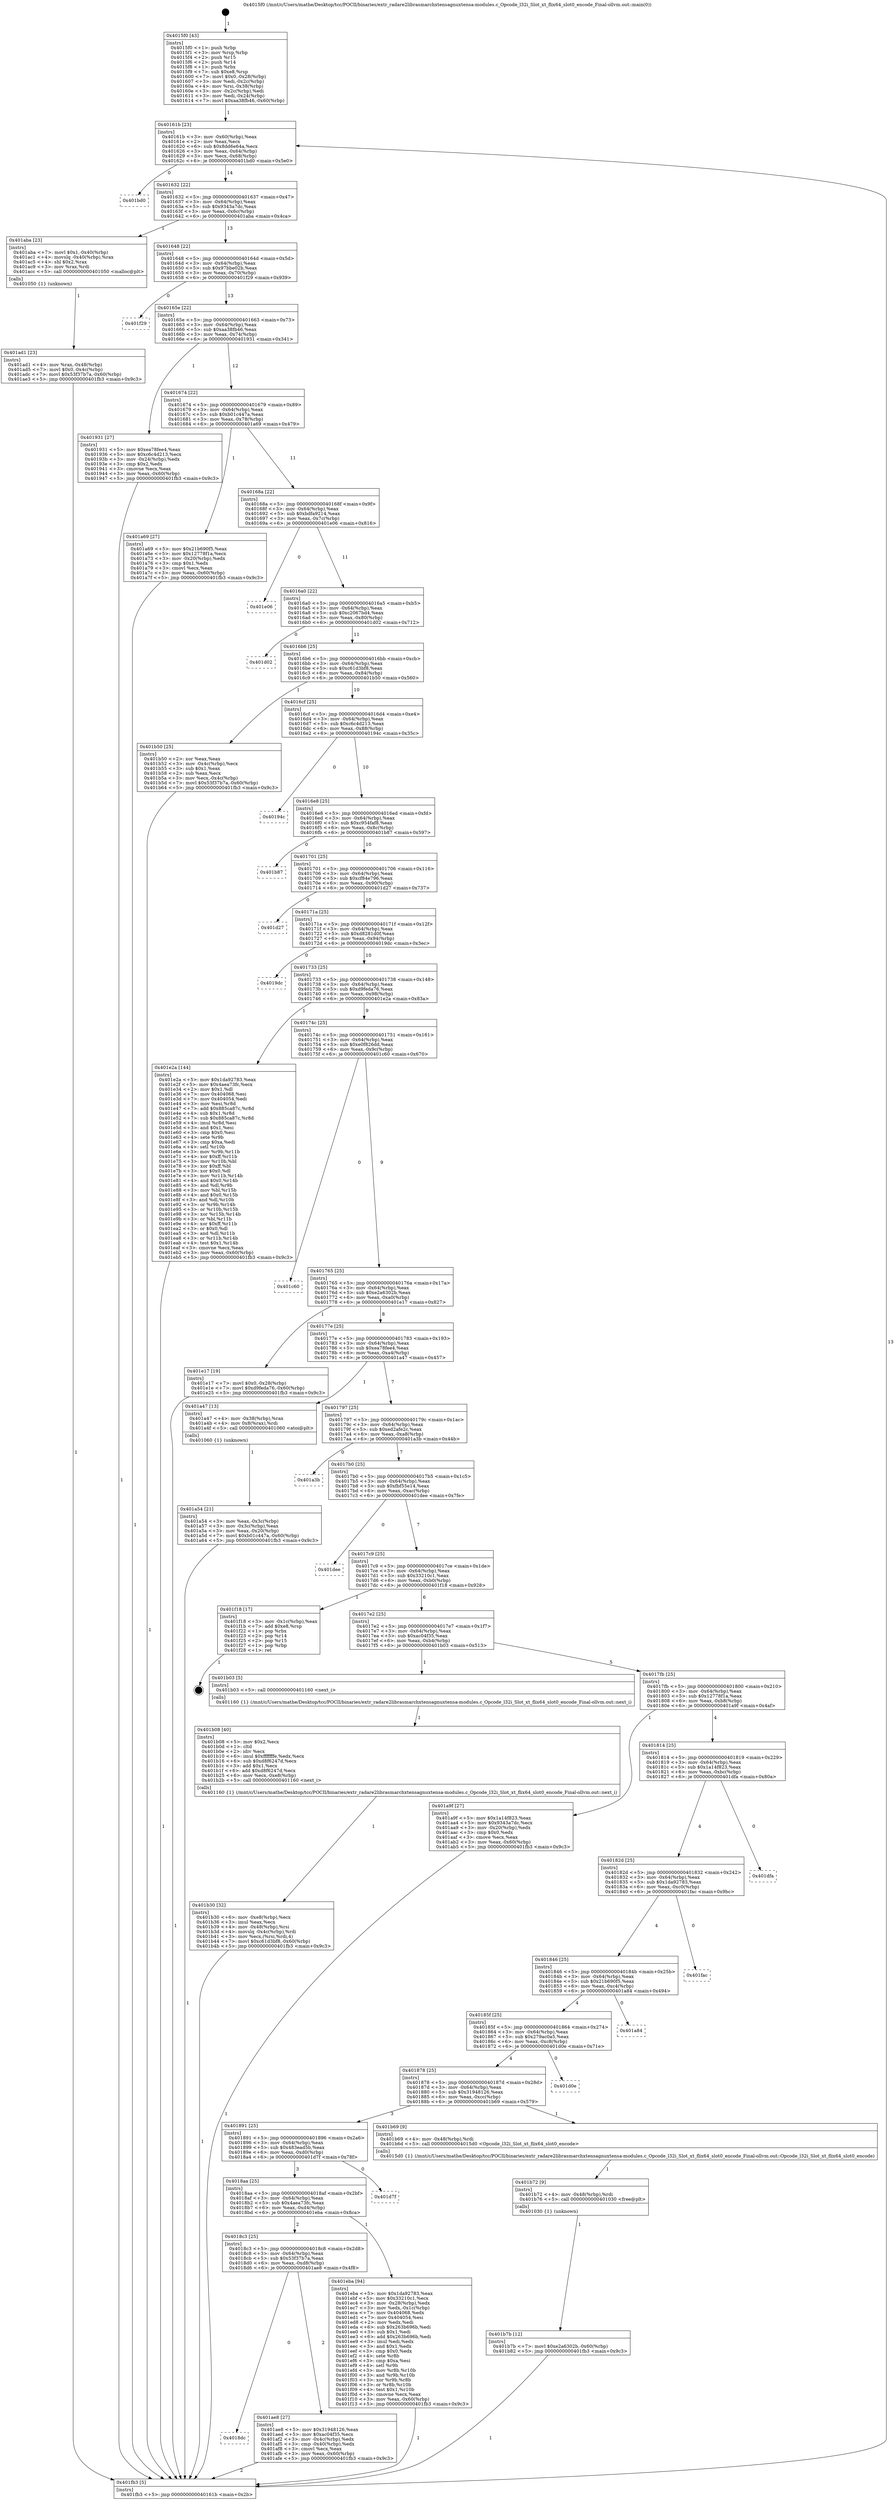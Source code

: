 digraph "0x4015f0" {
  label = "0x4015f0 (/mnt/c/Users/mathe/Desktop/tcc/POCII/binaries/extr_radare2librasmarchxtensagnuxtensa-modules.c_Opcode_l32i_Slot_xt_flix64_slot0_encode_Final-ollvm.out::main(0))"
  labelloc = "t"
  node[shape=record]

  Entry [label="",width=0.3,height=0.3,shape=circle,fillcolor=black,style=filled]
  "0x40161b" [label="{
     0x40161b [23]\l
     | [instrs]\l
     &nbsp;&nbsp;0x40161b \<+3\>: mov -0x60(%rbp),%eax\l
     &nbsp;&nbsp;0x40161e \<+2\>: mov %eax,%ecx\l
     &nbsp;&nbsp;0x401620 \<+6\>: sub $0x8dd6e64a,%ecx\l
     &nbsp;&nbsp;0x401626 \<+3\>: mov %eax,-0x64(%rbp)\l
     &nbsp;&nbsp;0x401629 \<+3\>: mov %ecx,-0x68(%rbp)\l
     &nbsp;&nbsp;0x40162c \<+6\>: je 0000000000401bd0 \<main+0x5e0\>\l
  }"]
  "0x401bd0" [label="{
     0x401bd0\l
  }", style=dashed]
  "0x401632" [label="{
     0x401632 [22]\l
     | [instrs]\l
     &nbsp;&nbsp;0x401632 \<+5\>: jmp 0000000000401637 \<main+0x47\>\l
     &nbsp;&nbsp;0x401637 \<+3\>: mov -0x64(%rbp),%eax\l
     &nbsp;&nbsp;0x40163a \<+5\>: sub $0x9343a7dc,%eax\l
     &nbsp;&nbsp;0x40163f \<+3\>: mov %eax,-0x6c(%rbp)\l
     &nbsp;&nbsp;0x401642 \<+6\>: je 0000000000401aba \<main+0x4ca\>\l
  }"]
  Exit [label="",width=0.3,height=0.3,shape=circle,fillcolor=black,style=filled,peripheries=2]
  "0x401aba" [label="{
     0x401aba [23]\l
     | [instrs]\l
     &nbsp;&nbsp;0x401aba \<+7\>: movl $0x1,-0x40(%rbp)\l
     &nbsp;&nbsp;0x401ac1 \<+4\>: movslq -0x40(%rbp),%rax\l
     &nbsp;&nbsp;0x401ac5 \<+4\>: shl $0x2,%rax\l
     &nbsp;&nbsp;0x401ac9 \<+3\>: mov %rax,%rdi\l
     &nbsp;&nbsp;0x401acc \<+5\>: call 0000000000401050 \<malloc@plt\>\l
     | [calls]\l
     &nbsp;&nbsp;0x401050 \{1\} (unknown)\l
  }"]
  "0x401648" [label="{
     0x401648 [22]\l
     | [instrs]\l
     &nbsp;&nbsp;0x401648 \<+5\>: jmp 000000000040164d \<main+0x5d\>\l
     &nbsp;&nbsp;0x40164d \<+3\>: mov -0x64(%rbp),%eax\l
     &nbsp;&nbsp;0x401650 \<+5\>: sub $0x97bbe02b,%eax\l
     &nbsp;&nbsp;0x401655 \<+3\>: mov %eax,-0x70(%rbp)\l
     &nbsp;&nbsp;0x401658 \<+6\>: je 0000000000401f29 \<main+0x939\>\l
  }"]
  "0x401b7b" [label="{
     0x401b7b [12]\l
     | [instrs]\l
     &nbsp;&nbsp;0x401b7b \<+7\>: movl $0xe2a6302b,-0x60(%rbp)\l
     &nbsp;&nbsp;0x401b82 \<+5\>: jmp 0000000000401fb3 \<main+0x9c3\>\l
  }"]
  "0x401f29" [label="{
     0x401f29\l
  }", style=dashed]
  "0x40165e" [label="{
     0x40165e [22]\l
     | [instrs]\l
     &nbsp;&nbsp;0x40165e \<+5\>: jmp 0000000000401663 \<main+0x73\>\l
     &nbsp;&nbsp;0x401663 \<+3\>: mov -0x64(%rbp),%eax\l
     &nbsp;&nbsp;0x401666 \<+5\>: sub $0xaa38fb46,%eax\l
     &nbsp;&nbsp;0x40166b \<+3\>: mov %eax,-0x74(%rbp)\l
     &nbsp;&nbsp;0x40166e \<+6\>: je 0000000000401931 \<main+0x341\>\l
  }"]
  "0x401b72" [label="{
     0x401b72 [9]\l
     | [instrs]\l
     &nbsp;&nbsp;0x401b72 \<+4\>: mov -0x48(%rbp),%rdi\l
     &nbsp;&nbsp;0x401b76 \<+5\>: call 0000000000401030 \<free@plt\>\l
     | [calls]\l
     &nbsp;&nbsp;0x401030 \{1\} (unknown)\l
  }"]
  "0x401931" [label="{
     0x401931 [27]\l
     | [instrs]\l
     &nbsp;&nbsp;0x401931 \<+5\>: mov $0xea78fee4,%eax\l
     &nbsp;&nbsp;0x401936 \<+5\>: mov $0xc6c4d213,%ecx\l
     &nbsp;&nbsp;0x40193b \<+3\>: mov -0x24(%rbp),%edx\l
     &nbsp;&nbsp;0x40193e \<+3\>: cmp $0x2,%edx\l
     &nbsp;&nbsp;0x401941 \<+3\>: cmovne %ecx,%eax\l
     &nbsp;&nbsp;0x401944 \<+3\>: mov %eax,-0x60(%rbp)\l
     &nbsp;&nbsp;0x401947 \<+5\>: jmp 0000000000401fb3 \<main+0x9c3\>\l
  }"]
  "0x401674" [label="{
     0x401674 [22]\l
     | [instrs]\l
     &nbsp;&nbsp;0x401674 \<+5\>: jmp 0000000000401679 \<main+0x89\>\l
     &nbsp;&nbsp;0x401679 \<+3\>: mov -0x64(%rbp),%eax\l
     &nbsp;&nbsp;0x40167c \<+5\>: sub $0xb01c447a,%eax\l
     &nbsp;&nbsp;0x401681 \<+3\>: mov %eax,-0x78(%rbp)\l
     &nbsp;&nbsp;0x401684 \<+6\>: je 0000000000401a69 \<main+0x479\>\l
  }"]
  "0x401fb3" [label="{
     0x401fb3 [5]\l
     | [instrs]\l
     &nbsp;&nbsp;0x401fb3 \<+5\>: jmp 000000000040161b \<main+0x2b\>\l
  }"]
  "0x4015f0" [label="{
     0x4015f0 [43]\l
     | [instrs]\l
     &nbsp;&nbsp;0x4015f0 \<+1\>: push %rbp\l
     &nbsp;&nbsp;0x4015f1 \<+3\>: mov %rsp,%rbp\l
     &nbsp;&nbsp;0x4015f4 \<+2\>: push %r15\l
     &nbsp;&nbsp;0x4015f6 \<+2\>: push %r14\l
     &nbsp;&nbsp;0x4015f8 \<+1\>: push %rbx\l
     &nbsp;&nbsp;0x4015f9 \<+7\>: sub $0xe8,%rsp\l
     &nbsp;&nbsp;0x401600 \<+7\>: movl $0x0,-0x28(%rbp)\l
     &nbsp;&nbsp;0x401607 \<+3\>: mov %edi,-0x2c(%rbp)\l
     &nbsp;&nbsp;0x40160a \<+4\>: mov %rsi,-0x38(%rbp)\l
     &nbsp;&nbsp;0x40160e \<+3\>: mov -0x2c(%rbp),%edi\l
     &nbsp;&nbsp;0x401611 \<+3\>: mov %edi,-0x24(%rbp)\l
     &nbsp;&nbsp;0x401614 \<+7\>: movl $0xaa38fb46,-0x60(%rbp)\l
  }"]
  "0x401b30" [label="{
     0x401b30 [32]\l
     | [instrs]\l
     &nbsp;&nbsp;0x401b30 \<+6\>: mov -0xe8(%rbp),%ecx\l
     &nbsp;&nbsp;0x401b36 \<+3\>: imul %eax,%ecx\l
     &nbsp;&nbsp;0x401b39 \<+4\>: mov -0x48(%rbp),%rsi\l
     &nbsp;&nbsp;0x401b3d \<+4\>: movslq -0x4c(%rbp),%rdi\l
     &nbsp;&nbsp;0x401b41 \<+3\>: mov %ecx,(%rsi,%rdi,4)\l
     &nbsp;&nbsp;0x401b44 \<+7\>: movl $0xc61d3bf8,-0x60(%rbp)\l
     &nbsp;&nbsp;0x401b4b \<+5\>: jmp 0000000000401fb3 \<main+0x9c3\>\l
  }"]
  "0x401a69" [label="{
     0x401a69 [27]\l
     | [instrs]\l
     &nbsp;&nbsp;0x401a69 \<+5\>: mov $0x21b690f5,%eax\l
     &nbsp;&nbsp;0x401a6e \<+5\>: mov $0x12778f1a,%ecx\l
     &nbsp;&nbsp;0x401a73 \<+3\>: mov -0x20(%rbp),%edx\l
     &nbsp;&nbsp;0x401a76 \<+3\>: cmp $0x1,%edx\l
     &nbsp;&nbsp;0x401a79 \<+3\>: cmovl %ecx,%eax\l
     &nbsp;&nbsp;0x401a7c \<+3\>: mov %eax,-0x60(%rbp)\l
     &nbsp;&nbsp;0x401a7f \<+5\>: jmp 0000000000401fb3 \<main+0x9c3\>\l
  }"]
  "0x40168a" [label="{
     0x40168a [22]\l
     | [instrs]\l
     &nbsp;&nbsp;0x40168a \<+5\>: jmp 000000000040168f \<main+0x9f\>\l
     &nbsp;&nbsp;0x40168f \<+3\>: mov -0x64(%rbp),%eax\l
     &nbsp;&nbsp;0x401692 \<+5\>: sub $0xbdfa9214,%eax\l
     &nbsp;&nbsp;0x401697 \<+3\>: mov %eax,-0x7c(%rbp)\l
     &nbsp;&nbsp;0x40169a \<+6\>: je 0000000000401e06 \<main+0x816\>\l
  }"]
  "0x401b08" [label="{
     0x401b08 [40]\l
     | [instrs]\l
     &nbsp;&nbsp;0x401b08 \<+5\>: mov $0x2,%ecx\l
     &nbsp;&nbsp;0x401b0d \<+1\>: cltd\l
     &nbsp;&nbsp;0x401b0e \<+2\>: idiv %ecx\l
     &nbsp;&nbsp;0x401b10 \<+6\>: imul $0xfffffffe,%edx,%ecx\l
     &nbsp;&nbsp;0x401b16 \<+6\>: sub $0xd8f6247d,%ecx\l
     &nbsp;&nbsp;0x401b1c \<+3\>: add $0x1,%ecx\l
     &nbsp;&nbsp;0x401b1f \<+6\>: add $0xd8f6247d,%ecx\l
     &nbsp;&nbsp;0x401b25 \<+6\>: mov %ecx,-0xe8(%rbp)\l
     &nbsp;&nbsp;0x401b2b \<+5\>: call 0000000000401160 \<next_i\>\l
     | [calls]\l
     &nbsp;&nbsp;0x401160 \{1\} (/mnt/c/Users/mathe/Desktop/tcc/POCII/binaries/extr_radare2librasmarchxtensagnuxtensa-modules.c_Opcode_l32i_Slot_xt_flix64_slot0_encode_Final-ollvm.out::next_i)\l
  }"]
  "0x401e06" [label="{
     0x401e06\l
  }", style=dashed]
  "0x4016a0" [label="{
     0x4016a0 [22]\l
     | [instrs]\l
     &nbsp;&nbsp;0x4016a0 \<+5\>: jmp 00000000004016a5 \<main+0xb5\>\l
     &nbsp;&nbsp;0x4016a5 \<+3\>: mov -0x64(%rbp),%eax\l
     &nbsp;&nbsp;0x4016a8 \<+5\>: sub $0xc2067bd4,%eax\l
     &nbsp;&nbsp;0x4016ad \<+3\>: mov %eax,-0x80(%rbp)\l
     &nbsp;&nbsp;0x4016b0 \<+6\>: je 0000000000401d02 \<main+0x712\>\l
  }"]
  "0x4018dc" [label="{
     0x4018dc\l
  }", style=dashed]
  "0x401d02" [label="{
     0x401d02\l
  }", style=dashed]
  "0x4016b6" [label="{
     0x4016b6 [25]\l
     | [instrs]\l
     &nbsp;&nbsp;0x4016b6 \<+5\>: jmp 00000000004016bb \<main+0xcb\>\l
     &nbsp;&nbsp;0x4016bb \<+3\>: mov -0x64(%rbp),%eax\l
     &nbsp;&nbsp;0x4016be \<+5\>: sub $0xc61d3bf8,%eax\l
     &nbsp;&nbsp;0x4016c3 \<+6\>: mov %eax,-0x84(%rbp)\l
     &nbsp;&nbsp;0x4016c9 \<+6\>: je 0000000000401b50 \<main+0x560\>\l
  }"]
  "0x401ae8" [label="{
     0x401ae8 [27]\l
     | [instrs]\l
     &nbsp;&nbsp;0x401ae8 \<+5\>: mov $0x31948126,%eax\l
     &nbsp;&nbsp;0x401aed \<+5\>: mov $0xac04f35,%ecx\l
     &nbsp;&nbsp;0x401af2 \<+3\>: mov -0x4c(%rbp),%edx\l
     &nbsp;&nbsp;0x401af5 \<+3\>: cmp -0x40(%rbp),%edx\l
     &nbsp;&nbsp;0x401af8 \<+3\>: cmovl %ecx,%eax\l
     &nbsp;&nbsp;0x401afb \<+3\>: mov %eax,-0x60(%rbp)\l
     &nbsp;&nbsp;0x401afe \<+5\>: jmp 0000000000401fb3 \<main+0x9c3\>\l
  }"]
  "0x401b50" [label="{
     0x401b50 [25]\l
     | [instrs]\l
     &nbsp;&nbsp;0x401b50 \<+2\>: xor %eax,%eax\l
     &nbsp;&nbsp;0x401b52 \<+3\>: mov -0x4c(%rbp),%ecx\l
     &nbsp;&nbsp;0x401b55 \<+3\>: sub $0x1,%eax\l
     &nbsp;&nbsp;0x401b58 \<+2\>: sub %eax,%ecx\l
     &nbsp;&nbsp;0x401b5a \<+3\>: mov %ecx,-0x4c(%rbp)\l
     &nbsp;&nbsp;0x401b5d \<+7\>: movl $0x53f37b7a,-0x60(%rbp)\l
     &nbsp;&nbsp;0x401b64 \<+5\>: jmp 0000000000401fb3 \<main+0x9c3\>\l
  }"]
  "0x4016cf" [label="{
     0x4016cf [25]\l
     | [instrs]\l
     &nbsp;&nbsp;0x4016cf \<+5\>: jmp 00000000004016d4 \<main+0xe4\>\l
     &nbsp;&nbsp;0x4016d4 \<+3\>: mov -0x64(%rbp),%eax\l
     &nbsp;&nbsp;0x4016d7 \<+5\>: sub $0xc6c4d213,%eax\l
     &nbsp;&nbsp;0x4016dc \<+6\>: mov %eax,-0x88(%rbp)\l
     &nbsp;&nbsp;0x4016e2 \<+6\>: je 000000000040194c \<main+0x35c\>\l
  }"]
  "0x4018c3" [label="{
     0x4018c3 [25]\l
     | [instrs]\l
     &nbsp;&nbsp;0x4018c3 \<+5\>: jmp 00000000004018c8 \<main+0x2d8\>\l
     &nbsp;&nbsp;0x4018c8 \<+3\>: mov -0x64(%rbp),%eax\l
     &nbsp;&nbsp;0x4018cb \<+5\>: sub $0x53f37b7a,%eax\l
     &nbsp;&nbsp;0x4018d0 \<+6\>: mov %eax,-0xd8(%rbp)\l
     &nbsp;&nbsp;0x4018d6 \<+6\>: je 0000000000401ae8 \<main+0x4f8\>\l
  }"]
  "0x40194c" [label="{
     0x40194c\l
  }", style=dashed]
  "0x4016e8" [label="{
     0x4016e8 [25]\l
     | [instrs]\l
     &nbsp;&nbsp;0x4016e8 \<+5\>: jmp 00000000004016ed \<main+0xfd\>\l
     &nbsp;&nbsp;0x4016ed \<+3\>: mov -0x64(%rbp),%eax\l
     &nbsp;&nbsp;0x4016f0 \<+5\>: sub $0xc954faf8,%eax\l
     &nbsp;&nbsp;0x4016f5 \<+6\>: mov %eax,-0x8c(%rbp)\l
     &nbsp;&nbsp;0x4016fb \<+6\>: je 0000000000401b87 \<main+0x597\>\l
  }"]
  "0x401eba" [label="{
     0x401eba [94]\l
     | [instrs]\l
     &nbsp;&nbsp;0x401eba \<+5\>: mov $0x1da92783,%eax\l
     &nbsp;&nbsp;0x401ebf \<+5\>: mov $0x33210c1,%ecx\l
     &nbsp;&nbsp;0x401ec4 \<+3\>: mov -0x28(%rbp),%edx\l
     &nbsp;&nbsp;0x401ec7 \<+3\>: mov %edx,-0x1c(%rbp)\l
     &nbsp;&nbsp;0x401eca \<+7\>: mov 0x404068,%edx\l
     &nbsp;&nbsp;0x401ed1 \<+7\>: mov 0x404054,%esi\l
     &nbsp;&nbsp;0x401ed8 \<+2\>: mov %edx,%edi\l
     &nbsp;&nbsp;0x401eda \<+6\>: sub $0x263b696b,%edi\l
     &nbsp;&nbsp;0x401ee0 \<+3\>: sub $0x1,%edi\l
     &nbsp;&nbsp;0x401ee3 \<+6\>: add $0x263b696b,%edi\l
     &nbsp;&nbsp;0x401ee9 \<+3\>: imul %edi,%edx\l
     &nbsp;&nbsp;0x401eec \<+3\>: and $0x1,%edx\l
     &nbsp;&nbsp;0x401eef \<+3\>: cmp $0x0,%edx\l
     &nbsp;&nbsp;0x401ef2 \<+4\>: sete %r8b\l
     &nbsp;&nbsp;0x401ef6 \<+3\>: cmp $0xa,%esi\l
     &nbsp;&nbsp;0x401ef9 \<+4\>: setl %r9b\l
     &nbsp;&nbsp;0x401efd \<+3\>: mov %r8b,%r10b\l
     &nbsp;&nbsp;0x401f00 \<+3\>: and %r9b,%r10b\l
     &nbsp;&nbsp;0x401f03 \<+3\>: xor %r9b,%r8b\l
     &nbsp;&nbsp;0x401f06 \<+3\>: or %r8b,%r10b\l
     &nbsp;&nbsp;0x401f09 \<+4\>: test $0x1,%r10b\l
     &nbsp;&nbsp;0x401f0d \<+3\>: cmovne %ecx,%eax\l
     &nbsp;&nbsp;0x401f10 \<+3\>: mov %eax,-0x60(%rbp)\l
     &nbsp;&nbsp;0x401f13 \<+5\>: jmp 0000000000401fb3 \<main+0x9c3\>\l
  }"]
  "0x401b87" [label="{
     0x401b87\l
  }", style=dashed]
  "0x401701" [label="{
     0x401701 [25]\l
     | [instrs]\l
     &nbsp;&nbsp;0x401701 \<+5\>: jmp 0000000000401706 \<main+0x116\>\l
     &nbsp;&nbsp;0x401706 \<+3\>: mov -0x64(%rbp),%eax\l
     &nbsp;&nbsp;0x401709 \<+5\>: sub $0xcf84e796,%eax\l
     &nbsp;&nbsp;0x40170e \<+6\>: mov %eax,-0x90(%rbp)\l
     &nbsp;&nbsp;0x401714 \<+6\>: je 0000000000401d27 \<main+0x737\>\l
  }"]
  "0x4018aa" [label="{
     0x4018aa [25]\l
     | [instrs]\l
     &nbsp;&nbsp;0x4018aa \<+5\>: jmp 00000000004018af \<main+0x2bf\>\l
     &nbsp;&nbsp;0x4018af \<+3\>: mov -0x64(%rbp),%eax\l
     &nbsp;&nbsp;0x4018b2 \<+5\>: sub $0x4aea73fc,%eax\l
     &nbsp;&nbsp;0x4018b7 \<+6\>: mov %eax,-0xd4(%rbp)\l
     &nbsp;&nbsp;0x4018bd \<+6\>: je 0000000000401eba \<main+0x8ca\>\l
  }"]
  "0x401d27" [label="{
     0x401d27\l
  }", style=dashed]
  "0x40171a" [label="{
     0x40171a [25]\l
     | [instrs]\l
     &nbsp;&nbsp;0x40171a \<+5\>: jmp 000000000040171f \<main+0x12f\>\l
     &nbsp;&nbsp;0x40171f \<+3\>: mov -0x64(%rbp),%eax\l
     &nbsp;&nbsp;0x401722 \<+5\>: sub $0xd8281d0f,%eax\l
     &nbsp;&nbsp;0x401727 \<+6\>: mov %eax,-0x94(%rbp)\l
     &nbsp;&nbsp;0x40172d \<+6\>: je 00000000004019dc \<main+0x3ec\>\l
  }"]
  "0x401d7f" [label="{
     0x401d7f\l
  }", style=dashed]
  "0x4019dc" [label="{
     0x4019dc\l
  }", style=dashed]
  "0x401733" [label="{
     0x401733 [25]\l
     | [instrs]\l
     &nbsp;&nbsp;0x401733 \<+5\>: jmp 0000000000401738 \<main+0x148\>\l
     &nbsp;&nbsp;0x401738 \<+3\>: mov -0x64(%rbp),%eax\l
     &nbsp;&nbsp;0x40173b \<+5\>: sub $0xd9feda76,%eax\l
     &nbsp;&nbsp;0x401740 \<+6\>: mov %eax,-0x98(%rbp)\l
     &nbsp;&nbsp;0x401746 \<+6\>: je 0000000000401e2a \<main+0x83a\>\l
  }"]
  "0x401891" [label="{
     0x401891 [25]\l
     | [instrs]\l
     &nbsp;&nbsp;0x401891 \<+5\>: jmp 0000000000401896 \<main+0x2a6\>\l
     &nbsp;&nbsp;0x401896 \<+3\>: mov -0x64(%rbp),%eax\l
     &nbsp;&nbsp;0x401899 \<+5\>: sub $0x483ead5b,%eax\l
     &nbsp;&nbsp;0x40189e \<+6\>: mov %eax,-0xd0(%rbp)\l
     &nbsp;&nbsp;0x4018a4 \<+6\>: je 0000000000401d7f \<main+0x78f\>\l
  }"]
  "0x401e2a" [label="{
     0x401e2a [144]\l
     | [instrs]\l
     &nbsp;&nbsp;0x401e2a \<+5\>: mov $0x1da92783,%eax\l
     &nbsp;&nbsp;0x401e2f \<+5\>: mov $0x4aea73fc,%ecx\l
     &nbsp;&nbsp;0x401e34 \<+2\>: mov $0x1,%dl\l
     &nbsp;&nbsp;0x401e36 \<+7\>: mov 0x404068,%esi\l
     &nbsp;&nbsp;0x401e3d \<+7\>: mov 0x404054,%edi\l
     &nbsp;&nbsp;0x401e44 \<+3\>: mov %esi,%r8d\l
     &nbsp;&nbsp;0x401e47 \<+7\>: add $0x885ca87c,%r8d\l
     &nbsp;&nbsp;0x401e4e \<+4\>: sub $0x1,%r8d\l
     &nbsp;&nbsp;0x401e52 \<+7\>: sub $0x885ca87c,%r8d\l
     &nbsp;&nbsp;0x401e59 \<+4\>: imul %r8d,%esi\l
     &nbsp;&nbsp;0x401e5d \<+3\>: and $0x1,%esi\l
     &nbsp;&nbsp;0x401e60 \<+3\>: cmp $0x0,%esi\l
     &nbsp;&nbsp;0x401e63 \<+4\>: sete %r9b\l
     &nbsp;&nbsp;0x401e67 \<+3\>: cmp $0xa,%edi\l
     &nbsp;&nbsp;0x401e6a \<+4\>: setl %r10b\l
     &nbsp;&nbsp;0x401e6e \<+3\>: mov %r9b,%r11b\l
     &nbsp;&nbsp;0x401e71 \<+4\>: xor $0xff,%r11b\l
     &nbsp;&nbsp;0x401e75 \<+3\>: mov %r10b,%bl\l
     &nbsp;&nbsp;0x401e78 \<+3\>: xor $0xff,%bl\l
     &nbsp;&nbsp;0x401e7b \<+3\>: xor $0x0,%dl\l
     &nbsp;&nbsp;0x401e7e \<+3\>: mov %r11b,%r14b\l
     &nbsp;&nbsp;0x401e81 \<+4\>: and $0x0,%r14b\l
     &nbsp;&nbsp;0x401e85 \<+3\>: and %dl,%r9b\l
     &nbsp;&nbsp;0x401e88 \<+3\>: mov %bl,%r15b\l
     &nbsp;&nbsp;0x401e8b \<+4\>: and $0x0,%r15b\l
     &nbsp;&nbsp;0x401e8f \<+3\>: and %dl,%r10b\l
     &nbsp;&nbsp;0x401e92 \<+3\>: or %r9b,%r14b\l
     &nbsp;&nbsp;0x401e95 \<+3\>: or %r10b,%r15b\l
     &nbsp;&nbsp;0x401e98 \<+3\>: xor %r15b,%r14b\l
     &nbsp;&nbsp;0x401e9b \<+3\>: or %bl,%r11b\l
     &nbsp;&nbsp;0x401e9e \<+4\>: xor $0xff,%r11b\l
     &nbsp;&nbsp;0x401ea2 \<+3\>: or $0x0,%dl\l
     &nbsp;&nbsp;0x401ea5 \<+3\>: and %dl,%r11b\l
     &nbsp;&nbsp;0x401ea8 \<+3\>: or %r11b,%r14b\l
     &nbsp;&nbsp;0x401eab \<+4\>: test $0x1,%r14b\l
     &nbsp;&nbsp;0x401eaf \<+3\>: cmovne %ecx,%eax\l
     &nbsp;&nbsp;0x401eb2 \<+3\>: mov %eax,-0x60(%rbp)\l
     &nbsp;&nbsp;0x401eb5 \<+5\>: jmp 0000000000401fb3 \<main+0x9c3\>\l
  }"]
  "0x40174c" [label="{
     0x40174c [25]\l
     | [instrs]\l
     &nbsp;&nbsp;0x40174c \<+5\>: jmp 0000000000401751 \<main+0x161\>\l
     &nbsp;&nbsp;0x401751 \<+3\>: mov -0x64(%rbp),%eax\l
     &nbsp;&nbsp;0x401754 \<+5\>: sub $0xe0f826dd,%eax\l
     &nbsp;&nbsp;0x401759 \<+6\>: mov %eax,-0x9c(%rbp)\l
     &nbsp;&nbsp;0x40175f \<+6\>: je 0000000000401c60 \<main+0x670\>\l
  }"]
  "0x401b69" [label="{
     0x401b69 [9]\l
     | [instrs]\l
     &nbsp;&nbsp;0x401b69 \<+4\>: mov -0x48(%rbp),%rdi\l
     &nbsp;&nbsp;0x401b6d \<+5\>: call 00000000004015d0 \<Opcode_l32i_Slot_xt_flix64_slot0_encode\>\l
     | [calls]\l
     &nbsp;&nbsp;0x4015d0 \{1\} (/mnt/c/Users/mathe/Desktop/tcc/POCII/binaries/extr_radare2librasmarchxtensagnuxtensa-modules.c_Opcode_l32i_Slot_xt_flix64_slot0_encode_Final-ollvm.out::Opcode_l32i_Slot_xt_flix64_slot0_encode)\l
  }"]
  "0x401c60" [label="{
     0x401c60\l
  }", style=dashed]
  "0x401765" [label="{
     0x401765 [25]\l
     | [instrs]\l
     &nbsp;&nbsp;0x401765 \<+5\>: jmp 000000000040176a \<main+0x17a\>\l
     &nbsp;&nbsp;0x40176a \<+3\>: mov -0x64(%rbp),%eax\l
     &nbsp;&nbsp;0x40176d \<+5\>: sub $0xe2a6302b,%eax\l
     &nbsp;&nbsp;0x401772 \<+6\>: mov %eax,-0xa0(%rbp)\l
     &nbsp;&nbsp;0x401778 \<+6\>: je 0000000000401e17 \<main+0x827\>\l
  }"]
  "0x401878" [label="{
     0x401878 [25]\l
     | [instrs]\l
     &nbsp;&nbsp;0x401878 \<+5\>: jmp 000000000040187d \<main+0x28d\>\l
     &nbsp;&nbsp;0x40187d \<+3\>: mov -0x64(%rbp),%eax\l
     &nbsp;&nbsp;0x401880 \<+5\>: sub $0x31948126,%eax\l
     &nbsp;&nbsp;0x401885 \<+6\>: mov %eax,-0xcc(%rbp)\l
     &nbsp;&nbsp;0x40188b \<+6\>: je 0000000000401b69 \<main+0x579\>\l
  }"]
  "0x401e17" [label="{
     0x401e17 [19]\l
     | [instrs]\l
     &nbsp;&nbsp;0x401e17 \<+7\>: movl $0x0,-0x28(%rbp)\l
     &nbsp;&nbsp;0x401e1e \<+7\>: movl $0xd9feda76,-0x60(%rbp)\l
     &nbsp;&nbsp;0x401e25 \<+5\>: jmp 0000000000401fb3 \<main+0x9c3\>\l
  }"]
  "0x40177e" [label="{
     0x40177e [25]\l
     | [instrs]\l
     &nbsp;&nbsp;0x40177e \<+5\>: jmp 0000000000401783 \<main+0x193\>\l
     &nbsp;&nbsp;0x401783 \<+3\>: mov -0x64(%rbp),%eax\l
     &nbsp;&nbsp;0x401786 \<+5\>: sub $0xea78fee4,%eax\l
     &nbsp;&nbsp;0x40178b \<+6\>: mov %eax,-0xa4(%rbp)\l
     &nbsp;&nbsp;0x401791 \<+6\>: je 0000000000401a47 \<main+0x457\>\l
  }"]
  "0x401d0e" [label="{
     0x401d0e\l
  }", style=dashed]
  "0x401a47" [label="{
     0x401a47 [13]\l
     | [instrs]\l
     &nbsp;&nbsp;0x401a47 \<+4\>: mov -0x38(%rbp),%rax\l
     &nbsp;&nbsp;0x401a4b \<+4\>: mov 0x8(%rax),%rdi\l
     &nbsp;&nbsp;0x401a4f \<+5\>: call 0000000000401060 \<atoi@plt\>\l
     | [calls]\l
     &nbsp;&nbsp;0x401060 \{1\} (unknown)\l
  }"]
  "0x401797" [label="{
     0x401797 [25]\l
     | [instrs]\l
     &nbsp;&nbsp;0x401797 \<+5\>: jmp 000000000040179c \<main+0x1ac\>\l
     &nbsp;&nbsp;0x40179c \<+3\>: mov -0x64(%rbp),%eax\l
     &nbsp;&nbsp;0x40179f \<+5\>: sub $0xed2afe2c,%eax\l
     &nbsp;&nbsp;0x4017a4 \<+6\>: mov %eax,-0xa8(%rbp)\l
     &nbsp;&nbsp;0x4017aa \<+6\>: je 0000000000401a3b \<main+0x44b\>\l
  }"]
  "0x401a54" [label="{
     0x401a54 [21]\l
     | [instrs]\l
     &nbsp;&nbsp;0x401a54 \<+3\>: mov %eax,-0x3c(%rbp)\l
     &nbsp;&nbsp;0x401a57 \<+3\>: mov -0x3c(%rbp),%eax\l
     &nbsp;&nbsp;0x401a5a \<+3\>: mov %eax,-0x20(%rbp)\l
     &nbsp;&nbsp;0x401a5d \<+7\>: movl $0xb01c447a,-0x60(%rbp)\l
     &nbsp;&nbsp;0x401a64 \<+5\>: jmp 0000000000401fb3 \<main+0x9c3\>\l
  }"]
  "0x40185f" [label="{
     0x40185f [25]\l
     | [instrs]\l
     &nbsp;&nbsp;0x40185f \<+5\>: jmp 0000000000401864 \<main+0x274\>\l
     &nbsp;&nbsp;0x401864 \<+3\>: mov -0x64(%rbp),%eax\l
     &nbsp;&nbsp;0x401867 \<+5\>: sub $0x279ac0a5,%eax\l
     &nbsp;&nbsp;0x40186c \<+6\>: mov %eax,-0xc8(%rbp)\l
     &nbsp;&nbsp;0x401872 \<+6\>: je 0000000000401d0e \<main+0x71e\>\l
  }"]
  "0x401a3b" [label="{
     0x401a3b\l
  }", style=dashed]
  "0x4017b0" [label="{
     0x4017b0 [25]\l
     | [instrs]\l
     &nbsp;&nbsp;0x4017b0 \<+5\>: jmp 00000000004017b5 \<main+0x1c5\>\l
     &nbsp;&nbsp;0x4017b5 \<+3\>: mov -0x64(%rbp),%eax\l
     &nbsp;&nbsp;0x4017b8 \<+5\>: sub $0xfbf55e14,%eax\l
     &nbsp;&nbsp;0x4017bd \<+6\>: mov %eax,-0xac(%rbp)\l
     &nbsp;&nbsp;0x4017c3 \<+6\>: je 0000000000401dee \<main+0x7fe\>\l
  }"]
  "0x401a84" [label="{
     0x401a84\l
  }", style=dashed]
  "0x401dee" [label="{
     0x401dee\l
  }", style=dashed]
  "0x4017c9" [label="{
     0x4017c9 [25]\l
     | [instrs]\l
     &nbsp;&nbsp;0x4017c9 \<+5\>: jmp 00000000004017ce \<main+0x1de\>\l
     &nbsp;&nbsp;0x4017ce \<+3\>: mov -0x64(%rbp),%eax\l
     &nbsp;&nbsp;0x4017d1 \<+5\>: sub $0x33210c1,%eax\l
     &nbsp;&nbsp;0x4017d6 \<+6\>: mov %eax,-0xb0(%rbp)\l
     &nbsp;&nbsp;0x4017dc \<+6\>: je 0000000000401f18 \<main+0x928\>\l
  }"]
  "0x401846" [label="{
     0x401846 [25]\l
     | [instrs]\l
     &nbsp;&nbsp;0x401846 \<+5\>: jmp 000000000040184b \<main+0x25b\>\l
     &nbsp;&nbsp;0x40184b \<+3\>: mov -0x64(%rbp),%eax\l
     &nbsp;&nbsp;0x40184e \<+5\>: sub $0x21b690f5,%eax\l
     &nbsp;&nbsp;0x401853 \<+6\>: mov %eax,-0xc4(%rbp)\l
     &nbsp;&nbsp;0x401859 \<+6\>: je 0000000000401a84 \<main+0x494\>\l
  }"]
  "0x401f18" [label="{
     0x401f18 [17]\l
     | [instrs]\l
     &nbsp;&nbsp;0x401f18 \<+3\>: mov -0x1c(%rbp),%eax\l
     &nbsp;&nbsp;0x401f1b \<+7\>: add $0xe8,%rsp\l
     &nbsp;&nbsp;0x401f22 \<+1\>: pop %rbx\l
     &nbsp;&nbsp;0x401f23 \<+2\>: pop %r14\l
     &nbsp;&nbsp;0x401f25 \<+2\>: pop %r15\l
     &nbsp;&nbsp;0x401f27 \<+1\>: pop %rbp\l
     &nbsp;&nbsp;0x401f28 \<+1\>: ret\l
  }"]
  "0x4017e2" [label="{
     0x4017e2 [25]\l
     | [instrs]\l
     &nbsp;&nbsp;0x4017e2 \<+5\>: jmp 00000000004017e7 \<main+0x1f7\>\l
     &nbsp;&nbsp;0x4017e7 \<+3\>: mov -0x64(%rbp),%eax\l
     &nbsp;&nbsp;0x4017ea \<+5\>: sub $0xac04f35,%eax\l
     &nbsp;&nbsp;0x4017ef \<+6\>: mov %eax,-0xb4(%rbp)\l
     &nbsp;&nbsp;0x4017f5 \<+6\>: je 0000000000401b03 \<main+0x513\>\l
  }"]
  "0x401fac" [label="{
     0x401fac\l
  }", style=dashed]
  "0x401b03" [label="{
     0x401b03 [5]\l
     | [instrs]\l
     &nbsp;&nbsp;0x401b03 \<+5\>: call 0000000000401160 \<next_i\>\l
     | [calls]\l
     &nbsp;&nbsp;0x401160 \{1\} (/mnt/c/Users/mathe/Desktop/tcc/POCII/binaries/extr_radare2librasmarchxtensagnuxtensa-modules.c_Opcode_l32i_Slot_xt_flix64_slot0_encode_Final-ollvm.out::next_i)\l
  }"]
  "0x4017fb" [label="{
     0x4017fb [25]\l
     | [instrs]\l
     &nbsp;&nbsp;0x4017fb \<+5\>: jmp 0000000000401800 \<main+0x210\>\l
     &nbsp;&nbsp;0x401800 \<+3\>: mov -0x64(%rbp),%eax\l
     &nbsp;&nbsp;0x401803 \<+5\>: sub $0x12778f1a,%eax\l
     &nbsp;&nbsp;0x401808 \<+6\>: mov %eax,-0xb8(%rbp)\l
     &nbsp;&nbsp;0x40180e \<+6\>: je 0000000000401a9f \<main+0x4af\>\l
  }"]
  "0x40182d" [label="{
     0x40182d [25]\l
     | [instrs]\l
     &nbsp;&nbsp;0x40182d \<+5\>: jmp 0000000000401832 \<main+0x242\>\l
     &nbsp;&nbsp;0x401832 \<+3\>: mov -0x64(%rbp),%eax\l
     &nbsp;&nbsp;0x401835 \<+5\>: sub $0x1da92783,%eax\l
     &nbsp;&nbsp;0x40183a \<+6\>: mov %eax,-0xc0(%rbp)\l
     &nbsp;&nbsp;0x401840 \<+6\>: je 0000000000401fac \<main+0x9bc\>\l
  }"]
  "0x401a9f" [label="{
     0x401a9f [27]\l
     | [instrs]\l
     &nbsp;&nbsp;0x401a9f \<+5\>: mov $0x1a14f823,%eax\l
     &nbsp;&nbsp;0x401aa4 \<+5\>: mov $0x9343a7dc,%ecx\l
     &nbsp;&nbsp;0x401aa9 \<+3\>: mov -0x20(%rbp),%edx\l
     &nbsp;&nbsp;0x401aac \<+3\>: cmp $0x0,%edx\l
     &nbsp;&nbsp;0x401aaf \<+3\>: cmove %ecx,%eax\l
     &nbsp;&nbsp;0x401ab2 \<+3\>: mov %eax,-0x60(%rbp)\l
     &nbsp;&nbsp;0x401ab5 \<+5\>: jmp 0000000000401fb3 \<main+0x9c3\>\l
  }"]
  "0x401814" [label="{
     0x401814 [25]\l
     | [instrs]\l
     &nbsp;&nbsp;0x401814 \<+5\>: jmp 0000000000401819 \<main+0x229\>\l
     &nbsp;&nbsp;0x401819 \<+3\>: mov -0x64(%rbp),%eax\l
     &nbsp;&nbsp;0x40181c \<+5\>: sub $0x1a14f823,%eax\l
     &nbsp;&nbsp;0x401821 \<+6\>: mov %eax,-0xbc(%rbp)\l
     &nbsp;&nbsp;0x401827 \<+6\>: je 0000000000401dfa \<main+0x80a\>\l
  }"]
  "0x401ad1" [label="{
     0x401ad1 [23]\l
     | [instrs]\l
     &nbsp;&nbsp;0x401ad1 \<+4\>: mov %rax,-0x48(%rbp)\l
     &nbsp;&nbsp;0x401ad5 \<+7\>: movl $0x0,-0x4c(%rbp)\l
     &nbsp;&nbsp;0x401adc \<+7\>: movl $0x53f37b7a,-0x60(%rbp)\l
     &nbsp;&nbsp;0x401ae3 \<+5\>: jmp 0000000000401fb3 \<main+0x9c3\>\l
  }"]
  "0x401dfa" [label="{
     0x401dfa\l
  }", style=dashed]
  Entry -> "0x4015f0" [label=" 1"]
  "0x40161b" -> "0x401bd0" [label=" 0"]
  "0x40161b" -> "0x401632" [label=" 14"]
  "0x401f18" -> Exit [label=" 1"]
  "0x401632" -> "0x401aba" [label=" 1"]
  "0x401632" -> "0x401648" [label=" 13"]
  "0x401eba" -> "0x401fb3" [label=" 1"]
  "0x401648" -> "0x401f29" [label=" 0"]
  "0x401648" -> "0x40165e" [label=" 13"]
  "0x401e2a" -> "0x401fb3" [label=" 1"]
  "0x40165e" -> "0x401931" [label=" 1"]
  "0x40165e" -> "0x401674" [label=" 12"]
  "0x401931" -> "0x401fb3" [label=" 1"]
  "0x4015f0" -> "0x40161b" [label=" 1"]
  "0x401fb3" -> "0x40161b" [label=" 13"]
  "0x401e17" -> "0x401fb3" [label=" 1"]
  "0x401674" -> "0x401a69" [label=" 1"]
  "0x401674" -> "0x40168a" [label=" 11"]
  "0x401b7b" -> "0x401fb3" [label=" 1"]
  "0x40168a" -> "0x401e06" [label=" 0"]
  "0x40168a" -> "0x4016a0" [label=" 11"]
  "0x401b72" -> "0x401b7b" [label=" 1"]
  "0x4016a0" -> "0x401d02" [label=" 0"]
  "0x4016a0" -> "0x4016b6" [label=" 11"]
  "0x401b69" -> "0x401b72" [label=" 1"]
  "0x4016b6" -> "0x401b50" [label=" 1"]
  "0x4016b6" -> "0x4016cf" [label=" 10"]
  "0x401b50" -> "0x401fb3" [label=" 1"]
  "0x4016cf" -> "0x40194c" [label=" 0"]
  "0x4016cf" -> "0x4016e8" [label=" 10"]
  "0x401b08" -> "0x401b30" [label=" 1"]
  "0x4016e8" -> "0x401b87" [label=" 0"]
  "0x4016e8" -> "0x401701" [label=" 10"]
  "0x401b03" -> "0x401b08" [label=" 1"]
  "0x401701" -> "0x401d27" [label=" 0"]
  "0x401701" -> "0x40171a" [label=" 10"]
  "0x4018c3" -> "0x4018dc" [label=" 0"]
  "0x40171a" -> "0x4019dc" [label=" 0"]
  "0x40171a" -> "0x401733" [label=" 10"]
  "0x4018c3" -> "0x401ae8" [label=" 2"]
  "0x401733" -> "0x401e2a" [label=" 1"]
  "0x401733" -> "0x40174c" [label=" 9"]
  "0x4018aa" -> "0x4018c3" [label=" 2"]
  "0x40174c" -> "0x401c60" [label=" 0"]
  "0x40174c" -> "0x401765" [label=" 9"]
  "0x4018aa" -> "0x401eba" [label=" 1"]
  "0x401765" -> "0x401e17" [label=" 1"]
  "0x401765" -> "0x40177e" [label=" 8"]
  "0x401891" -> "0x4018aa" [label=" 3"]
  "0x40177e" -> "0x401a47" [label=" 1"]
  "0x40177e" -> "0x401797" [label=" 7"]
  "0x401a47" -> "0x401a54" [label=" 1"]
  "0x401a54" -> "0x401fb3" [label=" 1"]
  "0x401a69" -> "0x401fb3" [label=" 1"]
  "0x401891" -> "0x401d7f" [label=" 0"]
  "0x401797" -> "0x401a3b" [label=" 0"]
  "0x401797" -> "0x4017b0" [label=" 7"]
  "0x401878" -> "0x401891" [label=" 3"]
  "0x4017b0" -> "0x401dee" [label=" 0"]
  "0x4017b0" -> "0x4017c9" [label=" 7"]
  "0x401878" -> "0x401b69" [label=" 1"]
  "0x4017c9" -> "0x401f18" [label=" 1"]
  "0x4017c9" -> "0x4017e2" [label=" 6"]
  "0x40185f" -> "0x401878" [label=" 4"]
  "0x4017e2" -> "0x401b03" [label=" 1"]
  "0x4017e2" -> "0x4017fb" [label=" 5"]
  "0x40185f" -> "0x401d0e" [label=" 0"]
  "0x4017fb" -> "0x401a9f" [label=" 1"]
  "0x4017fb" -> "0x401814" [label=" 4"]
  "0x401a9f" -> "0x401fb3" [label=" 1"]
  "0x401aba" -> "0x401ad1" [label=" 1"]
  "0x401ad1" -> "0x401fb3" [label=" 1"]
  "0x401846" -> "0x40185f" [label=" 4"]
  "0x401814" -> "0x401dfa" [label=" 0"]
  "0x401814" -> "0x40182d" [label=" 4"]
  "0x401b30" -> "0x401fb3" [label=" 1"]
  "0x40182d" -> "0x401fac" [label=" 0"]
  "0x40182d" -> "0x401846" [label=" 4"]
  "0x401ae8" -> "0x401fb3" [label=" 2"]
  "0x401846" -> "0x401a84" [label=" 0"]
}
